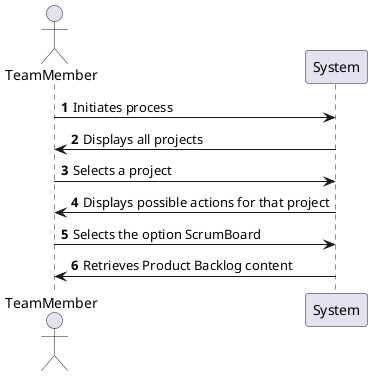@startuml
'https://plantuml.com/sequence-diagram

autonumber
actor TeamMember as po
participant System as sys

po-> sys : Initiates process
sys -> po : Displays all projects
po -> sys : Selects a project
sys-> po : Displays possible actions for that project
po -> sys : Selects the option ScrumBoard
sys -> po : Retrieves Product Backlog content
@enduml